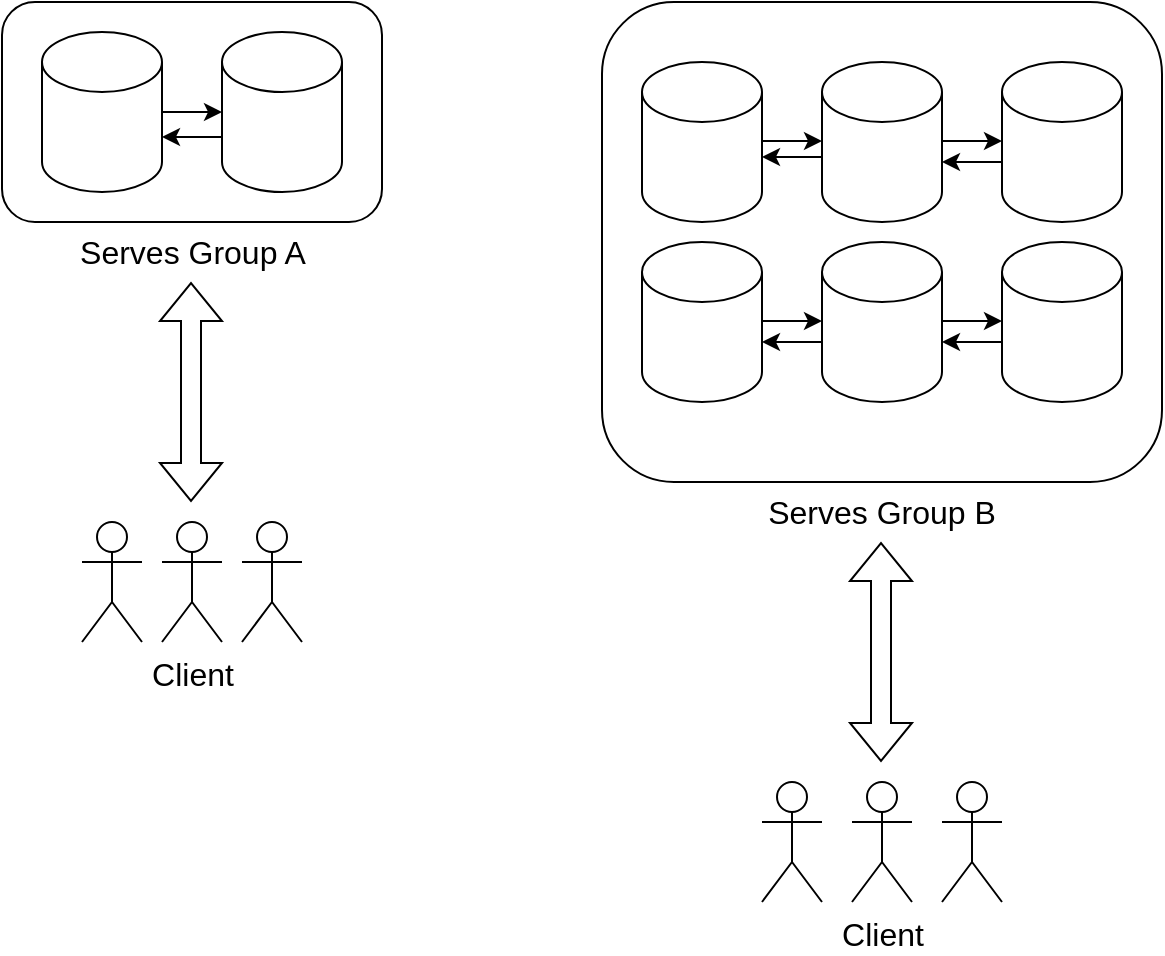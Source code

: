 <mxfile version="20.5.1" type="github">
  <diagram id="UzT3iVnbLloPcEWd9s-E" name="Page-1">
    <mxGraphModel dx="1426" dy="794" grid="1" gridSize="10" guides="1" tooltips="1" connect="1" arrows="1" fold="1" page="1" pageScale="1" pageWidth="850" pageHeight="1100" math="0" shadow="0">
      <root>
        <mxCell id="0" />
        <mxCell id="1" parent="0" />
        <mxCell id="XANZhmx01FuTuKuIewkG-10" value="" style="rounded=1;whiteSpace=wrap;html=1;" vertex="1" parent="1">
          <mxGeometry x="370" y="220" width="280" height="240" as="geometry" />
        </mxCell>
        <mxCell id="XANZhmx01FuTuKuIewkG-9" value="" style="rounded=1;whiteSpace=wrap;html=1;" vertex="1" parent="1">
          <mxGeometry x="70" y="220" width="190" height="110" as="geometry" />
        </mxCell>
        <mxCell id="XANZhmx01FuTuKuIewkG-1" value="" style="shape=cylinder3;whiteSpace=wrap;html=1;boundedLbl=1;backgroundOutline=1;size=15;" vertex="1" parent="1">
          <mxGeometry x="90" y="235" width="60" height="80" as="geometry" />
        </mxCell>
        <mxCell id="XANZhmx01FuTuKuIewkG-2" value="" style="shape=cylinder3;whiteSpace=wrap;html=1;boundedLbl=1;backgroundOutline=1;size=15;" vertex="1" parent="1">
          <mxGeometry x="390" y="250" width="60" height="80" as="geometry" />
        </mxCell>
        <mxCell id="XANZhmx01FuTuKuIewkG-3" value="" style="shape=cylinder3;whiteSpace=wrap;html=1;boundedLbl=1;backgroundOutline=1;size=15;" vertex="1" parent="1">
          <mxGeometry x="480" y="250" width="60" height="80" as="geometry" />
        </mxCell>
        <mxCell id="XANZhmx01FuTuKuIewkG-4" value="" style="shape=cylinder3;whiteSpace=wrap;html=1;boundedLbl=1;backgroundOutline=1;size=15;" vertex="1" parent="1">
          <mxGeometry x="570" y="250" width="60" height="80" as="geometry" />
        </mxCell>
        <mxCell id="XANZhmx01FuTuKuIewkG-5" value="" style="shape=cylinder3;whiteSpace=wrap;html=1;boundedLbl=1;backgroundOutline=1;size=15;" vertex="1" parent="1">
          <mxGeometry x="390" y="340" width="60" height="80" as="geometry" />
        </mxCell>
        <mxCell id="XANZhmx01FuTuKuIewkG-6" value="" style="shape=cylinder3;whiteSpace=wrap;html=1;boundedLbl=1;backgroundOutline=1;size=15;" vertex="1" parent="1">
          <mxGeometry x="480" y="340" width="60" height="80" as="geometry" />
        </mxCell>
        <mxCell id="XANZhmx01FuTuKuIewkG-7" value="" style="shape=cylinder3;whiteSpace=wrap;html=1;boundedLbl=1;backgroundOutline=1;size=15;" vertex="1" parent="1">
          <mxGeometry x="570" y="340" width="60" height="80" as="geometry" />
        </mxCell>
        <mxCell id="XANZhmx01FuTuKuIewkG-8" value="" style="shape=cylinder3;whiteSpace=wrap;html=1;boundedLbl=1;backgroundOutline=1;size=15;" vertex="1" parent="1">
          <mxGeometry x="180" y="235" width="60" height="80" as="geometry" />
        </mxCell>
        <mxCell id="XANZhmx01FuTuKuIewkG-11" value="&lt;font style=&quot;font-size: 16px;&quot;&gt;Serves Group A&lt;/font&gt;" style="text;html=1;strokeColor=none;fillColor=none;align=center;verticalAlign=middle;whiteSpace=wrap;rounded=0;" vertex="1" parent="1">
          <mxGeometry x="102.5" y="330" width="125" height="30" as="geometry" />
        </mxCell>
        <mxCell id="XANZhmx01FuTuKuIewkG-12" value="&lt;font style=&quot;font-size: 16px;&quot;&gt;Serves Group B&lt;/font&gt;" style="text;html=1;strokeColor=none;fillColor=none;align=center;verticalAlign=middle;whiteSpace=wrap;rounded=0;" vertex="1" parent="1">
          <mxGeometry x="450" y="460" width="120" height="30" as="geometry" />
        </mxCell>
        <mxCell id="XANZhmx01FuTuKuIewkG-13" value="" style="endArrow=classic;html=1;rounded=0;fontSize=16;exitX=1;exitY=0.5;exitDx=0;exitDy=0;exitPerimeter=0;entryX=0;entryY=0.5;entryDx=0;entryDy=0;entryPerimeter=0;" edge="1" parent="1" source="XANZhmx01FuTuKuIewkG-1" target="XANZhmx01FuTuKuIewkG-8">
          <mxGeometry width="50" height="50" relative="1" as="geometry">
            <mxPoint x="240" y="430" as="sourcePoint" />
            <mxPoint x="320" y="370" as="targetPoint" />
          </mxGeometry>
        </mxCell>
        <mxCell id="XANZhmx01FuTuKuIewkG-14" value="" style="endArrow=classic;html=1;rounded=0;fontSize=16;entryX=1;entryY=0;entryDx=0;entryDy=52.5;entryPerimeter=0;exitX=0;exitY=0;exitDx=0;exitDy=52.5;exitPerimeter=0;" edge="1" parent="1" source="XANZhmx01FuTuKuIewkG-8" target="XANZhmx01FuTuKuIewkG-1">
          <mxGeometry width="50" height="50" relative="1" as="geometry">
            <mxPoint x="310" y="450" as="sourcePoint" />
            <mxPoint x="190" y="285" as="targetPoint" />
          </mxGeometry>
        </mxCell>
        <mxCell id="XANZhmx01FuTuKuIewkG-15" value="" style="endArrow=classic;html=1;rounded=0;fontSize=16;exitX=1;exitY=0.5;exitDx=0;exitDy=0;exitPerimeter=0;entryX=0;entryY=0.5;entryDx=0;entryDy=0;entryPerimeter=0;" edge="1" parent="1">
          <mxGeometry width="50" height="50" relative="1" as="geometry">
            <mxPoint x="450" y="289.5" as="sourcePoint" />
            <mxPoint x="480" y="289.5" as="targetPoint" />
          </mxGeometry>
        </mxCell>
        <mxCell id="XANZhmx01FuTuKuIewkG-16" value="" style="endArrow=classic;html=1;rounded=0;fontSize=16;exitX=1;exitY=0.5;exitDx=0;exitDy=0;exitPerimeter=0;entryX=0;entryY=0.5;entryDx=0;entryDy=0;entryPerimeter=0;" edge="1" parent="1">
          <mxGeometry width="50" height="50" relative="1" as="geometry">
            <mxPoint x="540" y="289.5" as="sourcePoint" />
            <mxPoint x="570" y="289.5" as="targetPoint" />
          </mxGeometry>
        </mxCell>
        <mxCell id="XANZhmx01FuTuKuIewkG-17" value="" style="endArrow=classic;html=1;rounded=0;fontSize=16;exitX=1;exitY=0.5;exitDx=0;exitDy=0;exitPerimeter=0;entryX=0;entryY=0.5;entryDx=0;entryDy=0;entryPerimeter=0;" edge="1" parent="1">
          <mxGeometry width="50" height="50" relative="1" as="geometry">
            <mxPoint x="540" y="379.5" as="sourcePoint" />
            <mxPoint x="570" y="379.5" as="targetPoint" />
          </mxGeometry>
        </mxCell>
        <mxCell id="XANZhmx01FuTuKuIewkG-18" value="" style="endArrow=classic;html=1;rounded=0;fontSize=16;exitX=1;exitY=0.5;exitDx=0;exitDy=0;exitPerimeter=0;entryX=0;entryY=0.5;entryDx=0;entryDy=0;entryPerimeter=0;" edge="1" parent="1">
          <mxGeometry width="50" height="50" relative="1" as="geometry">
            <mxPoint x="450" y="379.5" as="sourcePoint" />
            <mxPoint x="480" y="379.5" as="targetPoint" />
          </mxGeometry>
        </mxCell>
        <mxCell id="XANZhmx01FuTuKuIewkG-19" value="" style="endArrow=classic;html=1;rounded=0;fontSize=16;entryX=1;entryY=0;entryDx=0;entryDy=52.5;entryPerimeter=0;exitX=0;exitY=0;exitDx=0;exitDy=52.5;exitPerimeter=0;" edge="1" parent="1">
          <mxGeometry width="50" height="50" relative="1" as="geometry">
            <mxPoint x="480" y="297.5" as="sourcePoint" />
            <mxPoint x="450" y="297.5" as="targetPoint" />
          </mxGeometry>
        </mxCell>
        <mxCell id="XANZhmx01FuTuKuIewkG-20" value="" style="endArrow=classic;html=1;rounded=0;fontSize=16;entryX=1;entryY=0;entryDx=0;entryDy=52.5;entryPerimeter=0;exitX=0;exitY=0;exitDx=0;exitDy=52.5;exitPerimeter=0;" edge="1" parent="1">
          <mxGeometry width="50" height="50" relative="1" as="geometry">
            <mxPoint x="570" y="300" as="sourcePoint" />
            <mxPoint x="540" y="300" as="targetPoint" />
          </mxGeometry>
        </mxCell>
        <mxCell id="XANZhmx01FuTuKuIewkG-21" value="" style="endArrow=classic;html=1;rounded=0;fontSize=16;entryX=1;entryY=0;entryDx=0;entryDy=52.5;entryPerimeter=0;exitX=0;exitY=0;exitDx=0;exitDy=52.5;exitPerimeter=0;" edge="1" parent="1">
          <mxGeometry width="50" height="50" relative="1" as="geometry">
            <mxPoint x="480" y="390" as="sourcePoint" />
            <mxPoint x="450" y="390" as="targetPoint" />
          </mxGeometry>
        </mxCell>
        <mxCell id="XANZhmx01FuTuKuIewkG-22" value="" style="endArrow=classic;html=1;rounded=0;fontSize=16;entryX=1;entryY=0;entryDx=0;entryDy=52.5;entryPerimeter=0;exitX=0;exitY=0;exitDx=0;exitDy=52.5;exitPerimeter=0;" edge="1" parent="1">
          <mxGeometry width="50" height="50" relative="1" as="geometry">
            <mxPoint x="570" y="390" as="sourcePoint" />
            <mxPoint x="540" y="390" as="targetPoint" />
          </mxGeometry>
        </mxCell>
        <mxCell id="XANZhmx01FuTuKuIewkG-23" value="Client" style="shape=umlActor;verticalLabelPosition=bottom;verticalAlign=top;html=1;outlineConnect=0;fontSize=16;" vertex="1" parent="1">
          <mxGeometry x="150" y="480" width="30" height="60" as="geometry" />
        </mxCell>
        <mxCell id="XANZhmx01FuTuKuIewkG-25" value="Client" style="shape=umlActor;verticalLabelPosition=bottom;verticalAlign=top;html=1;outlineConnect=0;fontSize=16;" vertex="1" parent="1">
          <mxGeometry x="495" y="610" width="30" height="60" as="geometry" />
        </mxCell>
        <mxCell id="XANZhmx01FuTuKuIewkG-26" value="" style="shape=umlActor;verticalLabelPosition=bottom;verticalAlign=top;html=1;outlineConnect=0;fontSize=16;" vertex="1" parent="1">
          <mxGeometry x="110" y="480" width="30" height="60" as="geometry" />
        </mxCell>
        <mxCell id="XANZhmx01FuTuKuIewkG-27" value="" style="shape=umlActor;verticalLabelPosition=bottom;verticalAlign=top;html=1;outlineConnect=0;fontSize=16;" vertex="1" parent="1">
          <mxGeometry x="190" y="480" width="30" height="60" as="geometry" />
        </mxCell>
        <mxCell id="XANZhmx01FuTuKuIewkG-28" value="" style="shape=umlActor;verticalLabelPosition=bottom;verticalAlign=top;html=1;outlineConnect=0;fontSize=16;" vertex="1" parent="1">
          <mxGeometry x="450" y="610" width="30" height="60" as="geometry" />
        </mxCell>
        <mxCell id="XANZhmx01FuTuKuIewkG-29" value="" style="shape=umlActor;verticalLabelPosition=bottom;verticalAlign=top;html=1;outlineConnect=0;fontSize=16;" vertex="1" parent="1">
          <mxGeometry x="540" y="610" width="30" height="60" as="geometry" />
        </mxCell>
        <mxCell id="XANZhmx01FuTuKuIewkG-30" value="" style="shape=flexArrow;endArrow=classic;startArrow=classic;html=1;rounded=0;fontSize=16;" edge="1" parent="1">
          <mxGeometry width="100" height="100" relative="1" as="geometry">
            <mxPoint x="164.5" y="470" as="sourcePoint" />
            <mxPoint x="164.5" y="360" as="targetPoint" />
          </mxGeometry>
        </mxCell>
        <mxCell id="XANZhmx01FuTuKuIewkG-31" value="" style="shape=flexArrow;endArrow=classic;startArrow=classic;html=1;rounded=0;fontSize=16;" edge="1" parent="1">
          <mxGeometry width="100" height="100" relative="1" as="geometry">
            <mxPoint x="509.5" y="600" as="sourcePoint" />
            <mxPoint x="509.5" y="490" as="targetPoint" />
          </mxGeometry>
        </mxCell>
      </root>
    </mxGraphModel>
  </diagram>
</mxfile>
